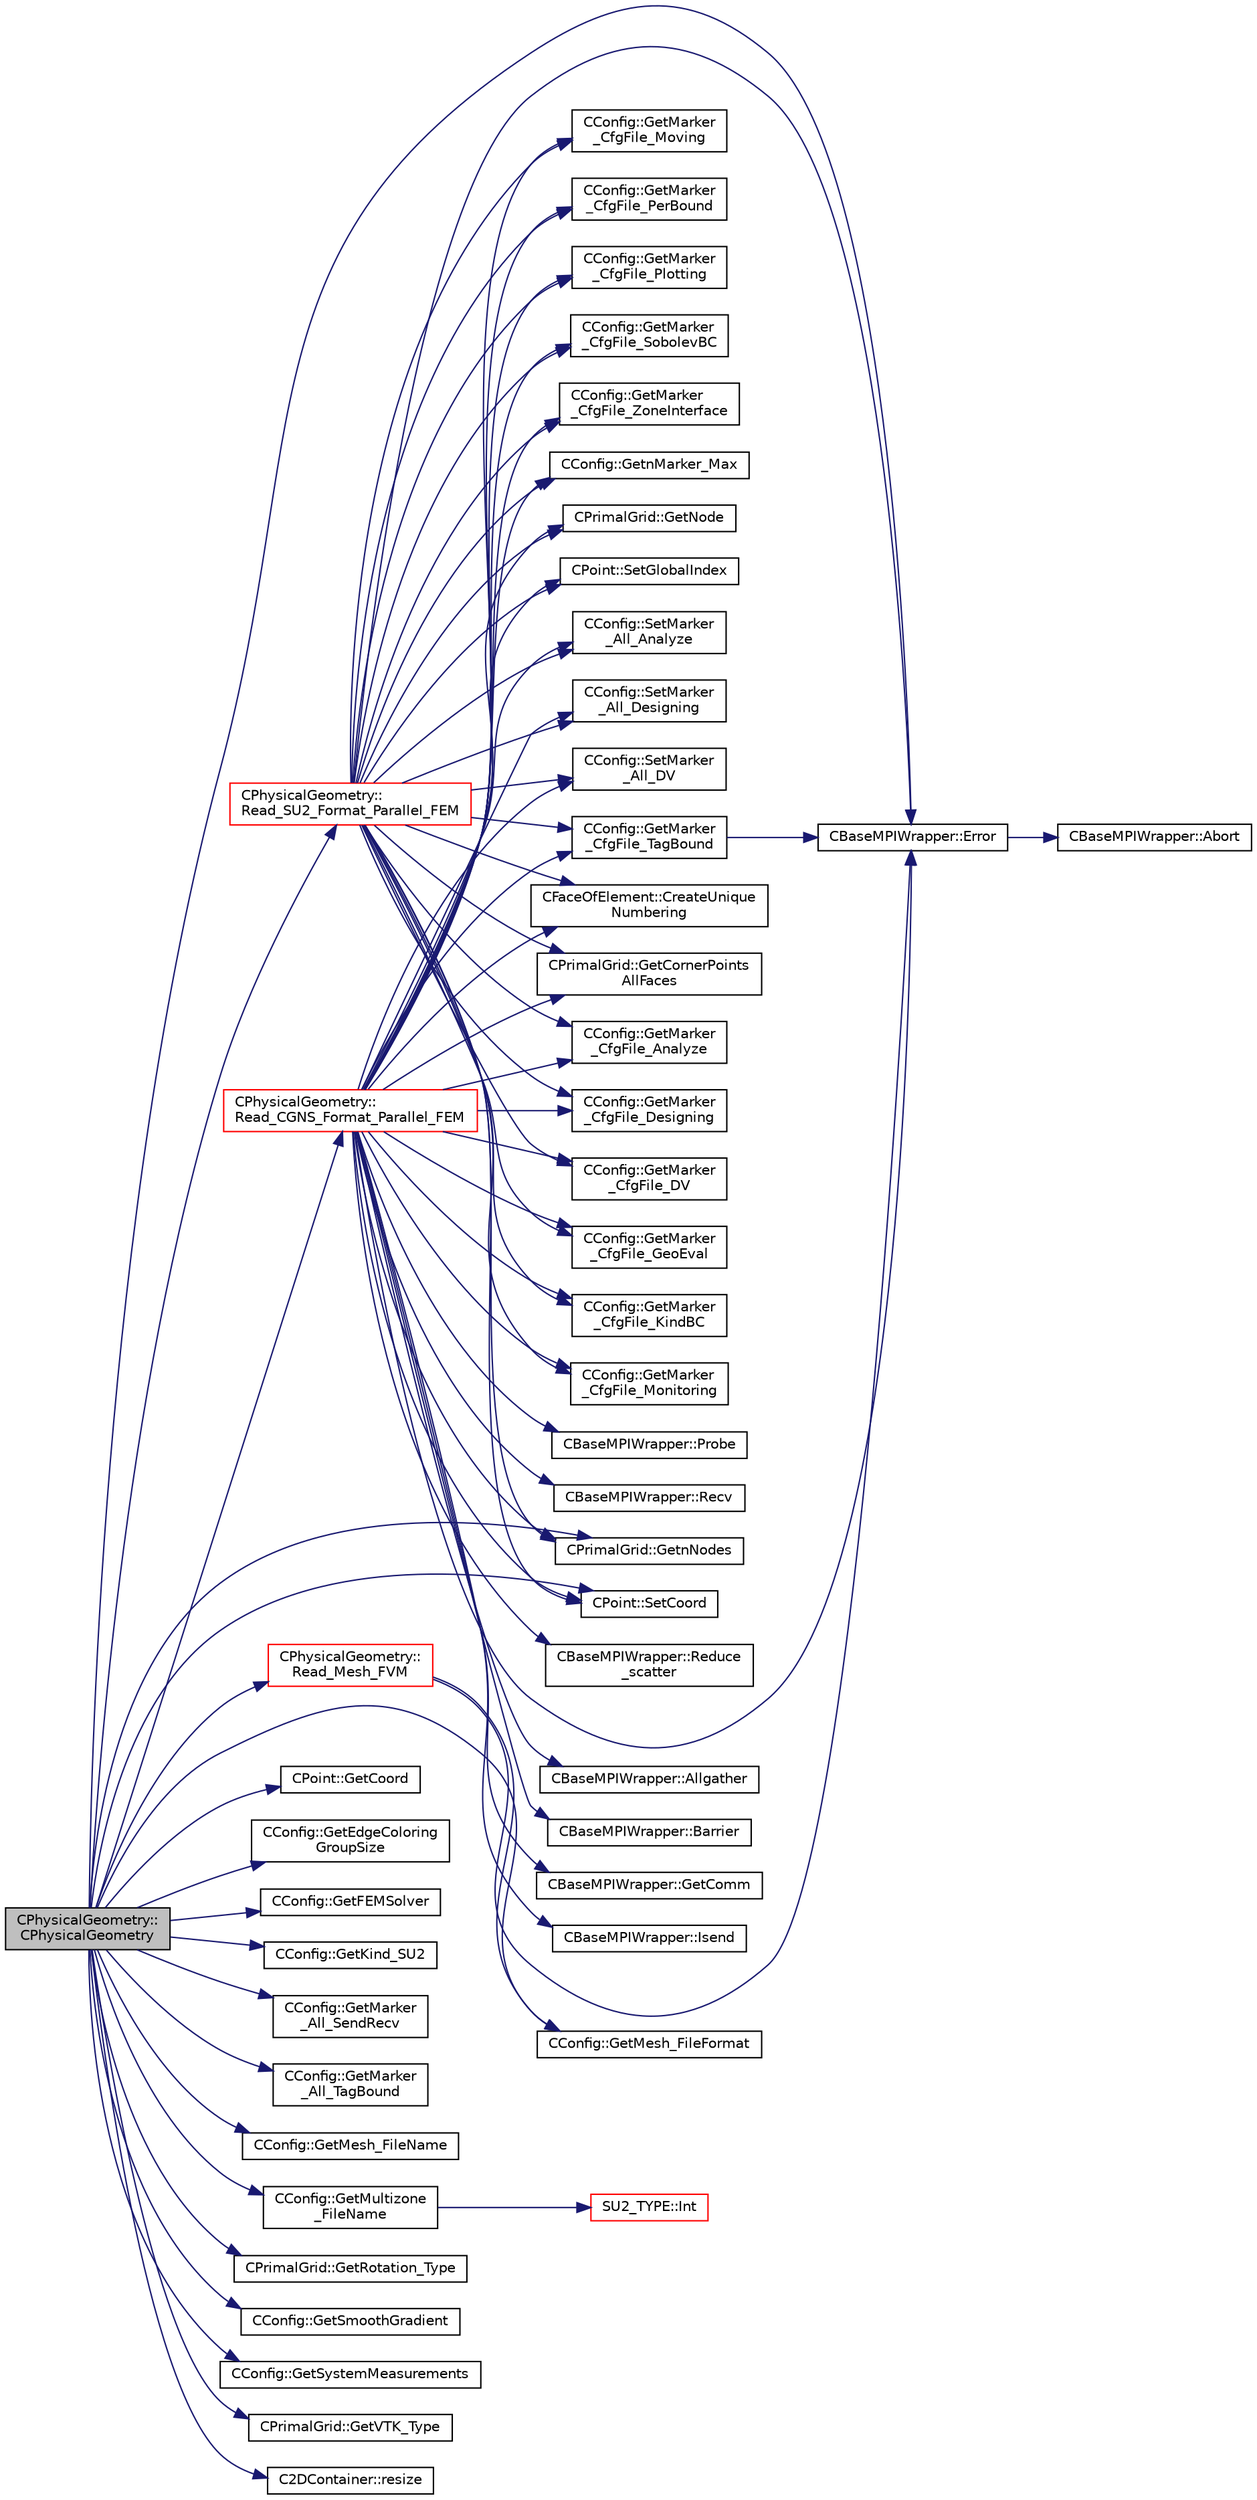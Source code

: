 digraph "CPhysicalGeometry::CPhysicalGeometry"
{
 // LATEX_PDF_SIZE
  edge [fontname="Helvetica",fontsize="10",labelfontname="Helvetica",labelfontsize="10"];
  node [fontname="Helvetica",fontsize="10",shape=record];
  rankdir="LR";
  Node1 [label="CPhysicalGeometry::\lCPhysicalGeometry",height=0.2,width=0.4,color="black", fillcolor="grey75", style="filled", fontcolor="black",tooltip="Reads the geometry of the grid and adjust the boundary conditions with the configuration file."];
  Node1 -> Node2 [color="midnightblue",fontsize="10",style="solid",fontname="Helvetica"];
  Node2 [label="CBaseMPIWrapper::Error",height=0.2,width=0.4,color="black", fillcolor="white", style="filled",URL="$classCBaseMPIWrapper.html#a04457c47629bda56704e6a8804833eeb",tooltip=" "];
  Node2 -> Node3 [color="midnightblue",fontsize="10",style="solid",fontname="Helvetica"];
  Node3 [label="CBaseMPIWrapper::Abort",height=0.2,width=0.4,color="black", fillcolor="white", style="filled",URL="$classCBaseMPIWrapper.html#af7297d861dca86b45cf561b6ab642e8f",tooltip=" "];
  Node1 -> Node4 [color="midnightblue",fontsize="10",style="solid",fontname="Helvetica"];
  Node4 [label="CPoint::GetCoord",height=0.2,width=0.4,color="black", fillcolor="white", style="filled",URL="$classCPoint.html#ab16c29dd03911529cd73bf467c313179",tooltip="Get the coordinates dor the control volume."];
  Node1 -> Node5 [color="midnightblue",fontsize="10",style="solid",fontname="Helvetica"];
  Node5 [label="CConfig::GetEdgeColoring\lGroupSize",height=0.2,width=0.4,color="black", fillcolor="white", style="filled",URL="$classCConfig.html#a310b11210ca741b596fd42c552f87b16",tooltip="Get the size of the edge groups colored for OpenMP parallelization of edge loops."];
  Node1 -> Node6 [color="midnightblue",fontsize="10",style="solid",fontname="Helvetica"];
  Node6 [label="CConfig::GetFEMSolver",height=0.2,width=0.4,color="black", fillcolor="white", style="filled",URL="$classCConfig.html#a026768bd4b64557bf812e687471756df",tooltip="Return true if a high order FEM solver is in use."];
  Node1 -> Node7 [color="midnightblue",fontsize="10",style="solid",fontname="Helvetica"];
  Node7 [label="CConfig::GetKind_SU2",height=0.2,width=0.4,color="black", fillcolor="white", style="filled",URL="$classCConfig.html#a8a176b0a0c34db4d6dcc9e55e240e37b",tooltip="Get the kind of SU2 software component."];
  Node1 -> Node8 [color="midnightblue",fontsize="10",style="solid",fontname="Helvetica"];
  Node8 [label="CConfig::GetMarker\l_All_SendRecv",height=0.2,width=0.4,color="black", fillcolor="white", style="filled",URL="$classCConfig.html#a626e9f08cb8c1f960eae155fc522ca82",tooltip="Get the send-receive information for a marker val_marker."];
  Node1 -> Node9 [color="midnightblue",fontsize="10",style="solid",fontname="Helvetica"];
  Node9 [label="CConfig::GetMarker\l_All_TagBound",height=0.2,width=0.4,color="black", fillcolor="white", style="filled",URL="$classCConfig.html#ab8c9c1f45950a29355be4ff357049440",tooltip="Get the index of the surface defined in the geometry file."];
  Node1 -> Node10 [color="midnightblue",fontsize="10",style="solid",fontname="Helvetica"];
  Node10 [label="CConfig::GetMesh_FileFormat",height=0.2,width=0.4,color="black", fillcolor="white", style="filled",URL="$classCConfig.html#a8e3cd051652fcd2a642ec3591b34ec53",tooltip="Get the format of the input/output grid."];
  Node1 -> Node11 [color="midnightblue",fontsize="10",style="solid",fontname="Helvetica"];
  Node11 [label="CConfig::GetMesh_FileName",height=0.2,width=0.4,color="black", fillcolor="white", style="filled",URL="$classCConfig.html#adaa7bfcd974eb962594dff876d795f1a",tooltip="Get name of the input grid."];
  Node1 -> Node12 [color="midnightblue",fontsize="10",style="solid",fontname="Helvetica"];
  Node12 [label="CConfig::GetMultizone\l_FileName",height=0.2,width=0.4,color="black", fillcolor="white", style="filled",URL="$classCConfig.html#a9990d8664ae332ae1af1978a41c31664",tooltip="Append the zone index to the restart or the solution files."];
  Node12 -> Node13 [color="midnightblue",fontsize="10",style="solid",fontname="Helvetica"];
  Node13 [label="SU2_TYPE::Int",height=0.2,width=0.4,color="red", fillcolor="white", style="filled",URL="$namespaceSU2__TYPE.html#a6b48817766d8a6486caa2807a52f6bae",tooltip="Casts the primitive value to int (uses GetValue, already implemented for each type)."];
  Node1 -> Node15 [color="midnightblue",fontsize="10",style="solid",fontname="Helvetica"];
  Node15 [label="CPrimalGrid::GetnNodes",height=0.2,width=0.4,color="black", fillcolor="white", style="filled",URL="$classCPrimalGrid.html#ad07e4929bb7093fd08f1314a57739cce",tooltip="Get number of nodes of the element."];
  Node1 -> Node16 [color="midnightblue",fontsize="10",style="solid",fontname="Helvetica"];
  Node16 [label="CPrimalGrid::GetRotation_Type",height=0.2,width=0.4,color="black", fillcolor="white", style="filled",URL="$classCPrimalGrid.html#aebb94dff42c2e06eae04fd13050959ea",tooltip="A pure virtual member."];
  Node1 -> Node17 [color="midnightblue",fontsize="10",style="solid",fontname="Helvetica"];
  Node17 [label="CConfig::GetSmoothGradient",height=0.2,width=0.4,color="black", fillcolor="white", style="filled",URL="$classCConfig.html#ab95541bd4f7a07fa46e26ea0638a656e",tooltip="Check if the gradient smoothing is active."];
  Node1 -> Node18 [color="midnightblue",fontsize="10",style="solid",fontname="Helvetica"];
  Node18 [label="CConfig::GetSystemMeasurements",height=0.2,width=0.4,color="black", fillcolor="white", style="filled",URL="$classCConfig.html#ab05a2ea2f4079504565628130bee2ae3",tooltip="Governing equations of the flow (it can be different from the run time equation)."];
  Node1 -> Node19 [color="midnightblue",fontsize="10",style="solid",fontname="Helvetica"];
  Node19 [label="CPrimalGrid::GetVTK_Type",height=0.2,width=0.4,color="black", fillcolor="white", style="filled",URL="$classCPrimalGrid.html#ad506ad8f97dd70d71c1ee6f407df4cf5",tooltip="Get VTK type."];
  Node1 -> Node20 [color="midnightblue",fontsize="10",style="solid",fontname="Helvetica"];
  Node20 [label="CPhysicalGeometry::\lRead_CGNS_Format_Parallel_FEM",height=0.2,width=0.4,color="red", fillcolor="white", style="filled",URL="$classCPhysicalGeometry.html#a5fa5c4805d03646f8bfbf8622265f958",tooltip="Reads for the FEM solver the geometry of the grid and adjust the boundary conditions with the configu..."];
  Node20 -> Node21 [color="midnightblue",fontsize="10",style="solid",fontname="Helvetica"];
  Node21 [label="CBaseMPIWrapper::Allgather",height=0.2,width=0.4,color="black", fillcolor="white", style="filled",URL="$classCBaseMPIWrapper.html#a137ef06ade0c4f94d2a61f9b8817b6a7",tooltip=" "];
  Node20 -> Node22 [color="midnightblue",fontsize="10",style="solid",fontname="Helvetica"];
  Node22 [label="CBaseMPIWrapper::Barrier",height=0.2,width=0.4,color="black", fillcolor="white", style="filled",URL="$classCBaseMPIWrapper.html#a33bad5506b8315fde26c1f31a42ce97c",tooltip=" "];
  Node20 -> Node23 [color="midnightblue",fontsize="10",style="solid",fontname="Helvetica"];
  Node23 [label="CFaceOfElement::CreateUnique\lNumbering",height=0.2,width=0.4,color="black", fillcolor="white", style="filled",URL="$classCFaceOfElement.html#a1f80d19d78b66efca57d5b0dff537d87",tooltip=" "];
  Node20 -> Node2 [color="midnightblue",fontsize="10",style="solid",fontname="Helvetica"];
  Node20 -> Node24 [color="midnightblue",fontsize="10",style="solid",fontname="Helvetica"];
  Node24 [label="CBaseMPIWrapper::GetComm",height=0.2,width=0.4,color="black", fillcolor="white", style="filled",URL="$classCBaseMPIWrapper.html#a8154391fc3522954802889d81d4ef5da",tooltip=" "];
  Node20 -> Node25 [color="midnightblue",fontsize="10",style="solid",fontname="Helvetica"];
  Node25 [label="CPrimalGrid::GetCornerPoints\lAllFaces",height=0.2,width=0.4,color="black", fillcolor="white", style="filled",URL="$classCPrimalGrid.html#ac443fe58e9f5e11cfa78ae9d0fa2afd9",tooltip="Virtual function, that must be overwritten by the derived class, if needed."];
  Node20 -> Node26 [color="midnightblue",fontsize="10",style="solid",fontname="Helvetica"];
  Node26 [label="CConfig::GetMarker\l_CfgFile_Analyze",height=0.2,width=0.4,color="black", fillcolor="white", style="filled",URL="$classCConfig.html#a1852a8592c1dd7add632ae7b38513836",tooltip="Get the plotting information from the config definition for the marker val_marker."];
  Node20 -> Node27 [color="midnightblue",fontsize="10",style="solid",fontname="Helvetica"];
  Node27 [label="CConfig::GetMarker\l_CfgFile_Designing",height=0.2,width=0.4,color="black", fillcolor="white", style="filled",URL="$classCConfig.html#a93f4f958ab3b77b87c50baea1d686485",tooltip="Get the monitoring information from the config definition for the marker val_marker."];
  Node20 -> Node28 [color="midnightblue",fontsize="10",style="solid",fontname="Helvetica"];
  Node28 [label="CConfig::GetMarker\l_CfgFile_DV",height=0.2,width=0.4,color="black", fillcolor="white", style="filled",URL="$classCConfig.html#a922a123949e8864512ff3c417a71faab",tooltip="Get the DV information from the config definition for the marker val_marker."];
  Node20 -> Node29 [color="midnightblue",fontsize="10",style="solid",fontname="Helvetica"];
  Node29 [label="CConfig::GetMarker\l_CfgFile_GeoEval",height=0.2,width=0.4,color="black", fillcolor="white", style="filled",URL="$classCConfig.html#a7b43137c2647e863ff98f311694eac3e",tooltip="Get the monitoring information from the config definition for the marker val_marker."];
  Node20 -> Node30 [color="midnightblue",fontsize="10",style="solid",fontname="Helvetica"];
  Node30 [label="CConfig::GetMarker\l_CfgFile_KindBC",height=0.2,width=0.4,color="black", fillcolor="white", style="filled",URL="$classCConfig.html#a746a1eae78ac18409de86a207ab0f597",tooltip="Get the boundary information (kind of boundary) in the config information of the marker val_marker."];
  Node20 -> Node31 [color="midnightblue",fontsize="10",style="solid",fontname="Helvetica"];
  Node31 [label="CConfig::GetMarker\l_CfgFile_Monitoring",height=0.2,width=0.4,color="black", fillcolor="white", style="filled",URL="$classCConfig.html#a032b2a6456340eacdec4e17bfa6a7fb5",tooltip="Get the monitoring information from the config definition for the marker val_marker."];
  Node20 -> Node32 [color="midnightblue",fontsize="10",style="solid",fontname="Helvetica"];
  Node32 [label="CConfig::GetMarker\l_CfgFile_Moving",height=0.2,width=0.4,color="black", fillcolor="white", style="filled",URL="$classCConfig.html#a2c7ea568dc96799bc0cc29223b663ee8",tooltip="Get the motion information from the config definition for the marker val_marker."];
  Node20 -> Node33 [color="midnightblue",fontsize="10",style="solid",fontname="Helvetica"];
  Node33 [label="CConfig::GetMarker\l_CfgFile_PerBound",height=0.2,width=0.4,color="black", fillcolor="white", style="filled",URL="$classCConfig.html#a453acf07905a73e981fba82857f12256",tooltip="Get the periodic information from the config definition of the marker val_marker."];
  Node20 -> Node34 [color="midnightblue",fontsize="10",style="solid",fontname="Helvetica"];
  Node34 [label="CConfig::GetMarker\l_CfgFile_Plotting",height=0.2,width=0.4,color="black", fillcolor="white", style="filled",URL="$classCConfig.html#a889325c620a572e6d9b2cda61329ae09",tooltip="Get the plotting information from the config definition for the marker val_marker."];
  Node20 -> Node35 [color="midnightblue",fontsize="10",style="solid",fontname="Helvetica"];
  Node35 [label="CConfig::GetMarker\l_CfgFile_SobolevBC",height=0.2,width=0.4,color="black", fillcolor="white", style="filled",URL="$classCConfig.html#a152c4a2cd17ab99549c2802a085c132e",tooltip="Get the gradient boundary information from the config definition for the marker val_marker."];
  Node20 -> Node36 [color="midnightblue",fontsize="10",style="solid",fontname="Helvetica"];
  Node36 [label="CConfig::GetMarker\l_CfgFile_TagBound",height=0.2,width=0.4,color="black", fillcolor="white", style="filled",URL="$classCConfig.html#a1287f2e7a3be479749d08495f6cc580e",tooltip="Get the index in the config information of the marker val_marker."];
  Node36 -> Node2 [color="midnightblue",fontsize="10",style="solid",fontname="Helvetica"];
  Node20 -> Node37 [color="midnightblue",fontsize="10",style="solid",fontname="Helvetica"];
  Node37 [label="CConfig::GetMarker\l_CfgFile_ZoneInterface",height=0.2,width=0.4,color="black", fillcolor="white", style="filled",URL="$classCConfig.html#add891da4eea30f93f2a5d0602cea0e0d",tooltip="Get the multi-physics interface information from the config definition for the marker val_marker."];
  Node20 -> Node38 [color="midnightblue",fontsize="10",style="solid",fontname="Helvetica"];
  Node38 [label="CConfig::GetnMarker_Max",height=0.2,width=0.4,color="black", fillcolor="white", style="filled",URL="$classCConfig.html#a561073e0d8337afb1ead2080499b11af",tooltip="Get the total number of boundary markers in the cfg plus the possible send/receive domains."];
  Node20 -> Node15 [color="midnightblue",fontsize="10",style="solid",fontname="Helvetica"];
  Node20 -> Node39 [color="midnightblue",fontsize="10",style="solid",fontname="Helvetica"];
  Node39 [label="CPrimalGrid::GetNode",height=0.2,width=0.4,color="black", fillcolor="white", style="filled",URL="$classCPrimalGrid.html#a6353b89f5a8a3948cd475da6152bf077",tooltip="Get the nodes shared by the primal grid element."];
  Node20 -> Node40 [color="midnightblue",fontsize="10",style="solid",fontname="Helvetica"];
  Node40 [label="CBaseMPIWrapper::Isend",height=0.2,width=0.4,color="black", fillcolor="white", style="filled",URL="$classCBaseMPIWrapper.html#a4009cae40f1e050b3635a8d803dbfa3d",tooltip=" "];
  Node20 -> Node41 [color="midnightblue",fontsize="10",style="solid",fontname="Helvetica"];
  Node41 [label="CBaseMPIWrapper::Probe",height=0.2,width=0.4,color="black", fillcolor="white", style="filled",URL="$classCBaseMPIWrapper.html#abe6ea390a8bef50649e393e1dbe3b1ec",tooltip=" "];
  Node20 -> Node42 [color="midnightblue",fontsize="10",style="solid",fontname="Helvetica"];
  Node42 [label="CBaseMPIWrapper::Recv",height=0.2,width=0.4,color="black", fillcolor="white", style="filled",URL="$classCBaseMPIWrapper.html#a89e5c8b06b4c1c64ade3f78c6f0ed0e2",tooltip=" "];
  Node20 -> Node43 [color="midnightblue",fontsize="10",style="solid",fontname="Helvetica"];
  Node43 [label="CBaseMPIWrapper::Reduce\l_scatter",height=0.2,width=0.4,color="black", fillcolor="white", style="filled",URL="$classCBaseMPIWrapper.html#a6b6d07031fc7ffdc9022f1df45ae381e",tooltip=" "];
  Node20 -> Node44 [color="midnightblue",fontsize="10",style="solid",fontname="Helvetica"];
  Node44 [label="CPoint::SetCoord",height=0.2,width=0.4,color="black", fillcolor="white", style="filled",URL="$classCPoint.html#af3545cace579269797a534b6a10a42e1",tooltip="Set the coordinates for the control volume."];
  Node20 -> Node45 [color="midnightblue",fontsize="10",style="solid",fontname="Helvetica"];
  Node45 [label="CPoint::SetGlobalIndex",height=0.2,width=0.4,color="black", fillcolor="white", style="filled",URL="$classCPoint.html#a6ebbb35fdc230e1bef0d870dd5c09ab2",tooltip="Set the global index in a parallel computation."];
  Node20 -> Node46 [color="midnightblue",fontsize="10",style="solid",fontname="Helvetica"];
  Node46 [label="CConfig::SetMarker\l_All_Analyze",height=0.2,width=0.4,color="black", fillcolor="white", style="filled",URL="$classCConfig.html#a822723d98435a7a1f06ba1b15c18efe0",tooltip="Set if a marker val_marker is going to be plot val_plotting (read from the config file)."];
  Node20 -> Node47 [color="midnightblue",fontsize="10",style="solid",fontname="Helvetica"];
  Node47 [label="CConfig::SetMarker\l_All_Designing",height=0.2,width=0.4,color="black", fillcolor="white", style="filled",URL="$classCConfig.html#a411c5919b9c6621eaab590146d37d7d6",tooltip="Set if a marker val_marker is going to be designed val_designing (read from the config file)."];
  Node20 -> Node48 [color="midnightblue",fontsize="10",style="solid",fontname="Helvetica"];
  Node48 [label="CConfig::SetMarker\l_All_DV",height=0.2,width=0.4,color="black", fillcolor="white", style="filled",URL="$classCConfig.html#add5748db493df55770d5c6314e1e7944",tooltip="Set if a marker val_marker is going to be affected by design variables val_moving (read from the conf..."];
  Node1 -> Node61 [color="midnightblue",fontsize="10",style="solid",fontname="Helvetica"];
  Node61 [label="CPhysicalGeometry::\lRead_Mesh_FVM",height=0.2,width=0.4,color="red", fillcolor="white", style="filled",URL="$classCPhysicalGeometry.html#ad4096218a43c6a5ec4c56576c0c30e5b",tooltip="Reads the geometry of the grid and adjust the boundary conditions with the configuration file in para..."];
  Node61 -> Node2 [color="midnightblue",fontsize="10",style="solid",fontname="Helvetica"];
  Node61 -> Node10 [color="midnightblue",fontsize="10",style="solid",fontname="Helvetica"];
  Node1 -> Node95 [color="midnightblue",fontsize="10",style="solid",fontname="Helvetica"];
  Node95 [label="CPhysicalGeometry::\lRead_SU2_Format_Parallel_FEM",height=0.2,width=0.4,color="red", fillcolor="white", style="filled",URL="$classCPhysicalGeometry.html#a8fb5c62d5c61dd689ea5d51d4f174831",tooltip="Reads for the FEM solver the geometry of the grid and adjust the boundary conditions with the configu..."];
  Node95 -> Node23 [color="midnightblue",fontsize="10",style="solid",fontname="Helvetica"];
  Node95 -> Node2 [color="midnightblue",fontsize="10",style="solid",fontname="Helvetica"];
  Node95 -> Node25 [color="midnightblue",fontsize="10",style="solid",fontname="Helvetica"];
  Node95 -> Node26 [color="midnightblue",fontsize="10",style="solid",fontname="Helvetica"];
  Node95 -> Node27 [color="midnightblue",fontsize="10",style="solid",fontname="Helvetica"];
  Node95 -> Node28 [color="midnightblue",fontsize="10",style="solid",fontname="Helvetica"];
  Node95 -> Node29 [color="midnightblue",fontsize="10",style="solid",fontname="Helvetica"];
  Node95 -> Node30 [color="midnightblue",fontsize="10",style="solid",fontname="Helvetica"];
  Node95 -> Node31 [color="midnightblue",fontsize="10",style="solid",fontname="Helvetica"];
  Node95 -> Node32 [color="midnightblue",fontsize="10",style="solid",fontname="Helvetica"];
  Node95 -> Node33 [color="midnightblue",fontsize="10",style="solid",fontname="Helvetica"];
  Node95 -> Node34 [color="midnightblue",fontsize="10",style="solid",fontname="Helvetica"];
  Node95 -> Node35 [color="midnightblue",fontsize="10",style="solid",fontname="Helvetica"];
  Node95 -> Node36 [color="midnightblue",fontsize="10",style="solid",fontname="Helvetica"];
  Node95 -> Node37 [color="midnightblue",fontsize="10",style="solid",fontname="Helvetica"];
  Node95 -> Node38 [color="midnightblue",fontsize="10",style="solid",fontname="Helvetica"];
  Node95 -> Node15 [color="midnightblue",fontsize="10",style="solid",fontname="Helvetica"];
  Node95 -> Node39 [color="midnightblue",fontsize="10",style="solid",fontname="Helvetica"];
  Node95 -> Node44 [color="midnightblue",fontsize="10",style="solid",fontname="Helvetica"];
  Node95 -> Node45 [color="midnightblue",fontsize="10",style="solid",fontname="Helvetica"];
  Node95 -> Node46 [color="midnightblue",fontsize="10",style="solid",fontname="Helvetica"];
  Node95 -> Node47 [color="midnightblue",fontsize="10",style="solid",fontname="Helvetica"];
  Node95 -> Node48 [color="midnightblue",fontsize="10",style="solid",fontname="Helvetica"];
  Node1 -> Node98 [color="midnightblue",fontsize="10",style="solid",fontname="Helvetica"];
  Node98 [label="C2DContainer::resize",height=0.2,width=0.4,color="black", fillcolor="white", style="filled",URL="$classC2DContainer.html#adefb48b593f76aa322e228fea8f76127",tooltip="Request a change of size."];
  Node1 -> Node44 [color="midnightblue",fontsize="10",style="solid",fontname="Helvetica"];
}
